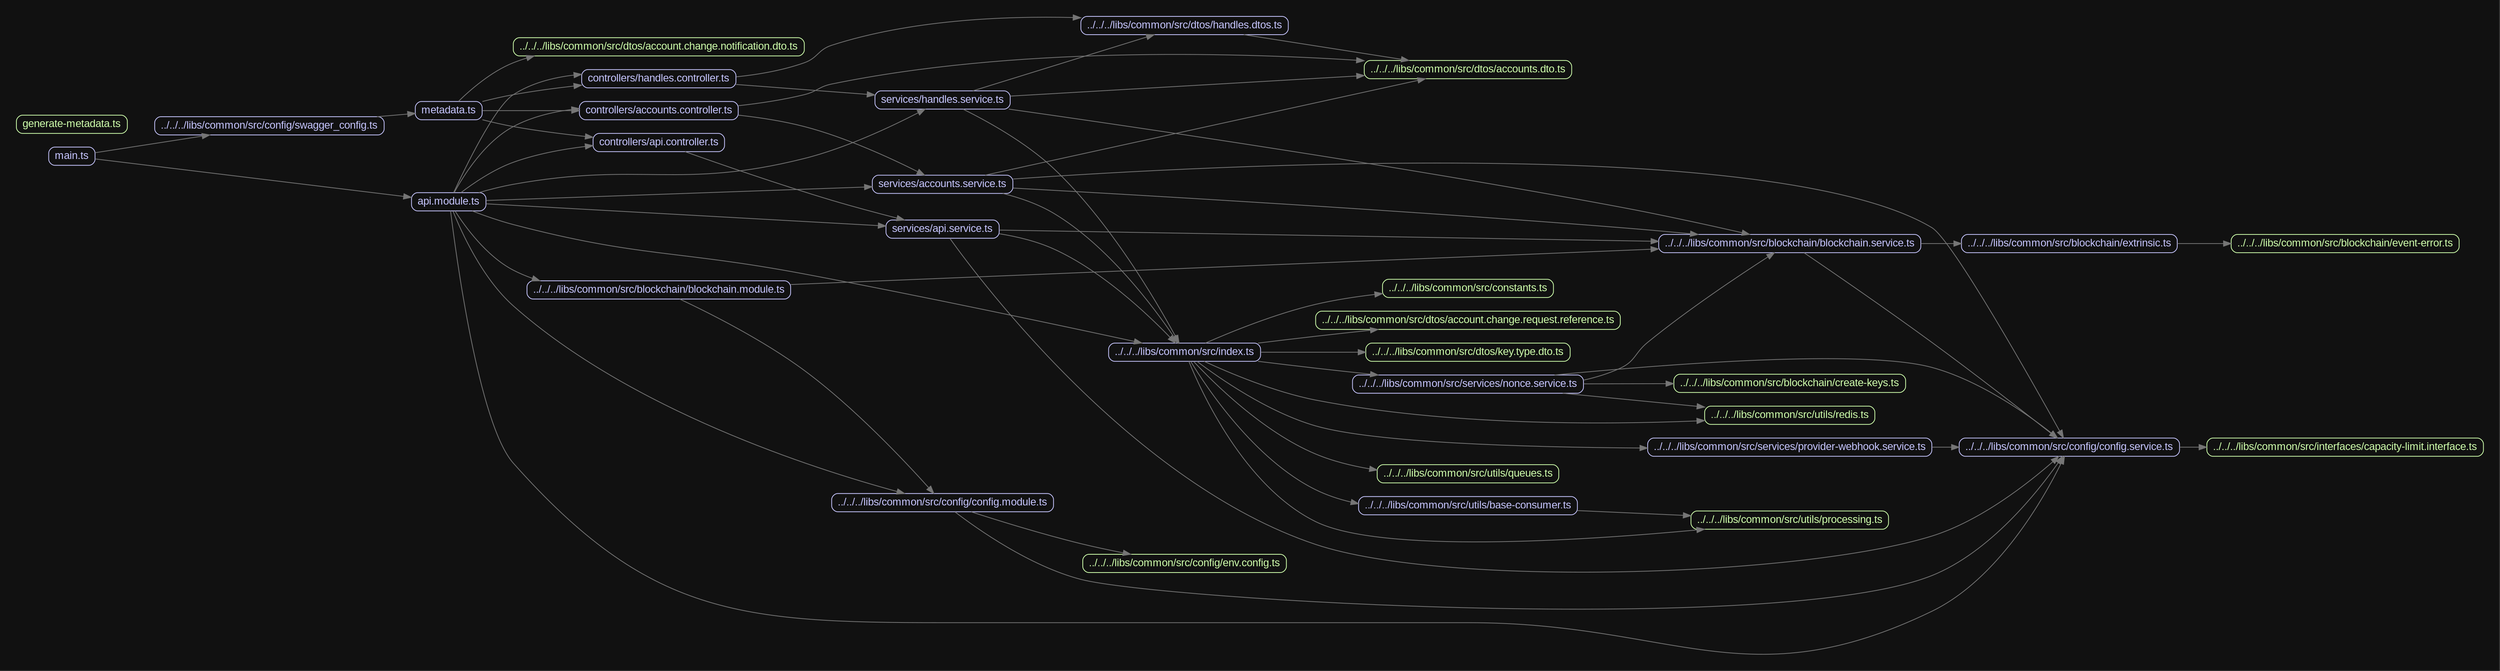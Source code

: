 digraph G {
	graph [bb="0,0,3239.5,839.77",
		bgcolor="#111111",
		layout=dot,
		overlap=false,
		pad=0.3,
		rankdir=LR
	];
	node [color="#c6c5fe",
		fontcolor="#c6c5fe",
		fontname=Arial,
		fontsize="14px",
		height=0,
		label="\N",
		shape=box,
		style=rounded
	];
	edge [color="#757575"];
	"../../../libs/common/src/blockchain/blockchain.module.ts"	[height=0.32986,
		pos="842,479.89",
		width=4.816];
	"../../../libs/common/src/blockchain/blockchain.service.ts"	[height=0.32986,
		pos="2328.4,540.89",
		width=4.7847];
	"../../../libs/common/src/blockchain/blockchain.module.ts" -> "../../../libs/common/src/blockchain/blockchain.service.ts"	[pos="e,2155.8,533.84 1015.8,486.99 1298.1,498.6 1855.6,521.5 2144.3,533.37"];
	"../../../libs/common/src/config/config.module.ts"	[height=0.32986,
		pos="1214.6,199.89",
		width=4.0451];
	"../../../libs/common/src/blockchain/blockchain.module.ts" -> "../../../libs/common/src/config/config.module.ts"	[pos="e,1197.3,212.19 858.93,467.86 916.89,424.07 1116.9,272.96 1188.2,219.12"];
	"../../../libs/common/src/blockchain/extrinsic.ts"	[height=0.32986,
		pos="2695.8,540.89",
		width=3.941];
	"../../../libs/common/src/blockchain/blockchain.service.ts" -> "../../../libs/common/src/blockchain/extrinsic.ts"	[pos="e,2553.6,540.89 2501.1,540.89 2514.8,540.89 2528.7,540.89 2542.3,540.89"];
	"../../../libs/common/src/config/config.service.ts"	[height=0.32986,
		pos="2695.8,272.89",
		width=4.0139];
	"../../../libs/common/src/blockchain/blockchain.service.ts" -> "../../../libs/common/src/config/config.service.ts"	[pos="e,2679.6,284.94 2347.5,528.61 2381,505.85 2454.6,455.38 2515.2,410.89 2571.7,369.45 2636.6,318.82 2670.8,291.88"];
	"../../../libs/common/src/config/config.module.ts" -> "../../../libs/common/src/config/config.service.ts"	[pos="e,2686.9,260.78 1230.9,187.73 1260.6,164.91 1329.1,116.38 1396.2,98.893 1500.2,71.814 2314.2,23.462 2515.2,103.89 2591.1,134.25 \
2653.7,213.34 2680.6,251.58"];
	"../../../libs/common/src/config/env.config.ts"	[color="#cfffac",
		fontcolor="#cfffac",
		height=0.32986,
		pos="1532.5,119.89",
		width=3.7118];
	"../../../libs/common/src/config/config.module.ts" -> "../../../libs/common/src/config/env.config.ts"	[pos="e,1460,132.25 1252.7,187.62 1289,175.88 1346,158.2 1396.2,145.89 1413.1,141.76 1431.3,137.88 1448.7,134.45"];
	"../../../libs/common/src/blockchain/event-error.ts"	[color="#cfffac",
		fontcolor="#cfffac",
		height=0.32986,
		pos="3057.9,540.89",
		width=4.1597];
	"../../../libs/common/src/blockchain/extrinsic.ts" -> "../../../libs/common/src/blockchain/event-error.ts"	[pos="e,2907.7,540.89 2838,540.89 2857.2,540.89 2876.9,540.89 2896.3,540.89"];
	"../../../libs/common/src/interfaces/capacity-limit.interface.ts"	[color="#cfffac",
		fontcolor="#cfffac",
		height=0.32986,
		pos="3057.9,272.89",
		width=5.0451];
	"../../../libs/common/src/config/config.service.ts" -> "../../../libs/common/src/interfaces/capacity-limit.interface.ts"	[pos="e,2876,272.89 2840.6,272.89 2848.6,272.89 2856.6,272.89 2864.6,272.89"];
	"../../../libs/common/src/blockchain/create-keys.ts"	[color="#cfffac",
		fontcolor="#cfffac",
		height=0.32986,
		pos="2328.4,356.89",
		width=4.2222];
	"../../../libs/common/src/config/swagger_config.ts"	[height=0.32986,
		pos="331.5,695.89",
		width=4.1806];
	"metadata.ts"	[height=0.32986,
		pos="566.5,715.89",
		width=1.2118];
	"../../../libs/common/src/config/swagger_config.ts" -> "metadata.ts"	[pos="e,522.45,712.2 476.42,708.25 488.62,709.29 500.4,710.31 511.18,711.23"];
	"../../../libs/common/src/dtos/account.change.notification.dto.ts"	[color="#cfffac",
		fontcolor="#cfffac",
		height=0.32986,
		pos="842,799.89",
		width=5.3056];
	"metadata.ts" -> "../../../libs/common/src/dtos/account.change.notification.dto.ts"	[pos="e,677.38,787.62 579.19,728.07 594.26,742.88 621.97,767.36 651,778.89 656.04,780.89 661.2,782.73 666.46,784.4"];
	"controllers/accounts.controller.ts"	[height=0.32986,
		pos="842,715.89",
		width=2.8993];
	"metadata.ts" -> "controllers/accounts.controller.ts"	[pos="e,737.14,715.89 610.54,715.89 641.54,715.89 684.94,715.89 725.72,715.89"];
	"controllers/api.controller.ts"	[height=0.32986,
		pos="842,673.89",
		width=2.3993];
	"metadata.ts" -> "controllers/api.controller.ts"	[pos="e,755.52,680.84 610.59,703.86 623.51,700.58 637.76,697.28 651,694.89 681.12,689.47 714.19,685.23 744.19,682.02"];
	"controllers/handles.controller.ts"	[height=0.32986,
		pos="842,757.89",
		width=2.8056];
	"metadata.ts" -> "controllers/handles.controller.ts"	[pos="e,740.54,749.37 610.59,727.92 623.51,731.2 637.76,734.51 651,736.89 676.18,741.43 703.42,745.14 729.21,748.11"];
	"../../../libs/common/src/constants.ts"	[color="#cfffac",
		fontcolor="#cfffac",
		height=0.32986,
		pos="1905.1,481.89",
		width=3.1181];
	"../../../libs/common/src/dtos/account.change.request.reference.ts"	[color="#cfffac",
		fontcolor="#cfffac",
		height=0.32986,
		pos="1905.1,439.89",
		width=5.566];
	"../../../libs/common/src/dtos/accounts.dto.ts"	[color="#cfffac",
		fontcolor="#cfffac",
		height=0.32986,
		pos="1905.1,769.89",
		width=3.7847];
	"../../../libs/common/src/dtos/handles.dtos.ts"	[height=0.32986,
		pos="1532.5,827.89",
		width=3.7847];
	"../../../libs/common/src/dtos/handles.dtos.ts" -> "../../../libs/common/src/dtos/accounts.dto.ts"	[pos="e,1825.2,782.25 1612.6,815.52 1671.6,806.28 1752.4,793.64 1813.9,784.01"];
	"../../../libs/common/src/dtos/key.type.dto.ts"	[color="#cfffac",
		fontcolor="#cfffac",
		height=0.32986,
		pos="1905.1,397.89",
		width=3.7222];
	"../../../libs/common/src/index.ts"	[height=0.32986,
		pos="1532.5,397.89",
		width=2.7639];
	"../../../libs/common/src/index.ts" -> "../../../libs/common/src/constants.ts"	[pos="e,1792.6,475.06 1560.4,410.18 1593.6,424.77 1652.1,448.65 1704.8,460.89 1729.3,466.6 1755.8,470.76 1781.3,473.79"];
	"../../../libs/common/src/index.ts" -> "../../../libs/common/src/dtos/account.change.request.reference.ts"	[pos="e,1783.6,427.54 1631.7,410.23 1655.6,413.15 1681.1,416.2 1704.8,418.89 1726.6,421.38 1749.7,423.92 1772.3,426.33"];
	"../../../libs/common/src/index.ts" -> "../../../libs/common/src/dtos/key.type.dto.ts"	[pos="e,1770.7,397.89 1632.3,397.89 1671.3,397.89 1716.9,397.89 1759.4,397.89"];
	"../../../libs/common/src/services/nonce.service.ts"	[height=0.32986,
		pos="1905.1,355.89",
		width=4.2118];
	"../../../libs/common/src/index.ts" -> "../../../libs/common/src/services/nonce.service.ts"	[pos="e,1783.6,368.25 1631.7,385.56 1655.6,382.64 1681.1,379.59 1704.8,376.89 1726.6,374.41 1749.7,371.87 1772.3,369.46"];
	"../../../libs/common/src/services/provider-webhook.service.ts"	[height=0.32986,
		pos="2328.4,272.89",
		width=5.191];
	"../../../libs/common/src/index.ts" -> "../../../libs/common/src/services/provider-webhook.service.ts"	[pos="e,2141.3,271.75 1548.9,385.8 1577.6,364.05 1642,318.94 1704.8,300.89 1781.8,278.73 1978.2,272.84 2130,271.81"];
	"../../../libs/common/src/utils/base-consumer.ts"	[height=0.32986,
		pos="1905.1,195.89",
		width=3.9931];
	"../../../libs/common/src/index.ts" -> "../../../libs/common/src/utils/base-consumer.ts"	[pos="e,1760.9,198.56 1540.5,385.88 1560.8,352.24 1623.7,256.95 1704.8,216.89 1718.9,209.91 1734.3,204.74 1750,200.96"];
	"../../../libs/common/src/utils/processing.ts"	[color="#cfffac",
		fontcolor="#cfffac",
		height=0.32986,
		pos="2328.4,176.89",
		width=3.6076];
	"../../../libs/common/src/index.ts" -> "../../../libs/common/src/utils/processing.ts"	[pos="e,2212.6,164.54 1538.2,385.58 1554.3,345.88 1611.1,221.08 1704.8,174.89 1788.9,133.41 2045.2,149.11 2201.5,163.51"];
	"../../../libs/common/src/utils/queues.ts"	[color="#cfffac",
		fontcolor="#cfffac",
		height=0.32986,
		pos="1905.1,237.89",
		width=3.316];
	"../../../libs/common/src/index.ts" -> "../../../libs/common/src/utils/queues.ts"	[pos="e,1785.4,242.86 1544.5,385.65 1569.8,358.45 1635.1,293.07 1704.8,263.89 1726.4,254.81 1750.5,248.7 1774.2,244.64"];
	"../../../libs/common/src/utils/redis.ts"	[color="#cfffac",
		fontcolor="#cfffac",
		height=0.32986,
		pos="2328.4,314.89",
		width=3.1076];
	"../../../libs/common/src/index.ts" -> "../../../libs/common/src/utils/redis.ts"	[pos="e,2216.2,307.86 1558.9,385.62 1591.7,370.46 1651,345.37 1704.8,334.89 1875.9,301.56 2078.5,302.28 2205,307.39"];
	"../../../libs/common/src/services/nonce.service.ts" -> "../../../libs/common/src/blockchain/blockchain.service.ts"	[pos="e,2308,528.67 2057,361.14 2073.8,364.82 2090.3,369.92 2105.5,376.89 2125.5,386.09 2124.4,396.99 2141.5,410.89 2194.6,454.16 2261.4,\
498.65 2298.7,522.73"];
	"../../../libs/common/src/services/nonce.service.ts" -> "../../../libs/common/src/config/config.service.ts"	[pos="e,2680.2,285.16 2022.4,368.26 2172.6,382.83 2425.6,402.18 2515.2,377.89 2576.8,361.22 2638.8,317.59 2671.4,292.13"];
	"../../../libs/common/src/services/nonce.service.ts" -> "../../../libs/common/src/blockchain/create-keys.ts"	[pos="e,2176.1,356.53 2057,356.25 2092,356.33 2129.3,356.42 2164.7,356.51"];
	"../../../libs/common/src/services/nonce.service.ts" -> "../../../libs/common/src/utils/redis.ts"	[pos="e,2216,325.73 2033.1,343.54 2087.5,338.24 2150.8,332.08 2204.7,326.84"];
	"../../../libs/common/src/services/provider-webhook.service.ts" -> "../../../libs/common/src/config/config.service.ts"	[pos="e,2550.9,272.89 2515.5,272.89 2523.6,272.89 2531.7,272.89 2539.7,272.89"];
	"../../../libs/common/src/utils/base-consumer.ts" -> "../../../libs/common/src/utils/processing.ts"	[pos="e,2198,182.73 2049.3,189.43 2093.7,187.43 2142.4,185.23 2186.6,183.24"];
	"api.module.ts"	[height=0.32986,
		pos="566.5,595.89",
		width=1.3472];
	"api.module.ts" -> "../../../libs/common/src/blockchain/blockchain.module.ts"	[pos="e,684.78,492.25 574.72,583.81 587.38,563.83 615.64,524.28 651,505.89 658.31,502.09 665.98,498.78 673.88,495.91"];
	"api.module.ts" -> "../../../libs/common/src/config/config.module.ts"	[pos="e,1163.8,212.16 572.07,583.63 582.38,557.46 609.81,495.57 651,458.89 804.35,322.36 1041.9,245.41 1152.8,215.12"];
	"api.module.ts" -> "../../../libs/common/src/config/config.service.ts"	[pos="e,2689.3,260.76 568.95,583.52 575.65,528.14 605.31,303.37 651,251.89 828.16,52.263 946.72,41.893 1213.6,41.893 1213.6,41.893 1213.6,\
41.893 1906.1,41.893 2176.9,41.893 2271.5,-61.147 2515.2,56.893 2601.8,98.812 2661.5,204.36 2684.4,250.6"];
	"api.module.ts" -> "../../../libs/common/src/index.ts"	[pos="e,1475.2,410.2 597.63,583.61 613.33,577.59 632.97,570.63 651,565.89 817.57,522.16 863.76,532.77 1033,500.89 1187.6,471.78 1368.2,\
433.35 1463.9,412.64"];
	"api.module.ts" -> "controllers/accounts.controller.ts"	[pos="e,737.19,718.49 573.77,608.23 585.57,629.99 613.31,674.78 651,694.89 673.7,707 700.08,713.71 725.82,717.16"];
	"api.module.ts" -> "controllers/api.controller.ts"	[pos="e,755.46,669.87 582.78,608.2 598.78,620.4 625.14,638.56 651,647.89 680.42,658.52 713.84,664.84 744.36,668.6"];
	"api.module.ts" -> "controllers/handles.controller.ts"	[pos="e,740.53,763.63 572.99,608.11 587.31,639.39 626.38,721 651,736.89 674.04,751.76 701.99,759.22 729.3,762.5"];
	"services/accounts.service.ts"	[height=0.32986,
		pos="1214.6,618.89",
		width=2.5556];
	"api.module.ts" -> "services/accounts.service.ts"	[pos="e,1122.3,615.64 615.27,597.59 719.52,601.3 969.4,610.2 1111.1,615.24"];
	"services/api.service.ts"	[height=0.32986,
		pos="1214.6,559.89",
		width=2.0556];
	"api.module.ts" -> "services/api.service.ts"	[pos="e,1140.4,563.97 615.27,593.23 724.1,587.17 991.64,572.26 1129.1,564.6"];
	"services/handles.service.ts"	[height=0.32986,
		pos="1214.6,729.89",
		width=2.4618];
	"api.module.ts" -> "services/handles.service.ts"	[pos="e,1191.3,717.66 606.67,608.25 620.54,612.21 636.35,616.25 651,618.89 818.73,649.2 867.68,611.41 1033,652.89 1087.1,666.47 1145.8,\
694.13 1181.1,712.34"];
	"controllers/accounts.controller.ts" -> "../../../libs/common/src/dtos/accounts.dto.ts"	[pos="e,1768.7,781.52 946.41,722.38 974.74,725.49 1005.3,730.1 1033,736.89 1049.7,740.98 1052.2,747.44 1069,750.89 1306.1,799.52 1589.1,\
792.81 1757.3,782.26"];
	"controllers/accounts.controller.ts" -> "services/accounts.service.ts"	[pos="e,1190.4,631.23 946.54,709.9 974.87,706.79 1005.4,702.07 1033,694.89 1086.4,681.02 1144.7,654.21 1180.2,636.43"];
	"controllers/api.controller.ts" -> "services/api.service.ts"	[pos="e,1163.2,572.25 877.23,661.58 921.3,645.91 1000.4,618.42 1069,597.89 1096.1,589.79 1126.3,581.71 1152.1,575.09"];
	"controllers/handles.controller.ts" -> "../../../libs/common/src/dtos/handles.dtos.ts"	[pos="e,1395.9,838.11 943.04,760.34 972.64,763.34 1004.7,768.9 1033,778.89 1050.9,785.21 1050.9,796.06 1069,801.89 1170.8,834.78 1291.8,\
840.5 1384.4,838.41"];
	"controllers/handles.controller.ts" -> "services/handles.service.ts"	[pos="e,1125.6,736.55 943.3,750.32 996.32,746.31 1061.2,741.41 1114.1,737.41"];
	"services/accounts.service.ts" -> "../../../libs/common/src/blockchain/blockchain.service.ts"	[pos="e,2203.9,553.25 1307,613.96 1468.3,605.05 1814,585.02 2105.5,561.89 2133.7,559.66 2163.8,556.99 2192.6,554.31"];
	"services/accounts.service.ts" -> "../../../libs/common/src/config/config.service.ts"	[pos="e,2688,285.22 1306.7,625.87 1567.7,644.18 2312.1,684.14 2515.2,561.89 2541.9,545.85 2646.4,360.26 2682.4,295.23"];
	"services/accounts.service.ts" -> "../../../libs/common/src/dtos/accounts.dto.ts"	[pos="e,1848,757.58 1272,631.25 1397.9,658.86 1701.5,725.46 1837,755.16"];
	"services/accounts.service.ts" -> "../../../libs/common/src/index.ts"	[pos="e,1523.9,409.89 1294.6,606.59 1316.9,600.93 1340.4,592.73 1360.2,580.89 1431.6,538.34 1491.8,457.46 1517.8,419.1"];
	"services/api.service.ts" -> "../../../libs/common/src/blockchain/blockchain.service.ts"	[pos="e,2155.8,543.83 1289,558.64 1461.2,555.7 1895.5,548.27 2144.5,544.02"];
	"services/api.service.ts" -> "../../../libs/common/src/config/config.service.ts"	[pos="e,2681.7,260.59 1224.1,547.81 1266.7,488.18 1465.5,224.81 1704.8,144.89 1875.6,87.821 2343.3,102.28 2515.2,155.89 2578.9,175.75 \
2641.5,225.18 2673.2,253.03"];
	"services/api.service.ts" -> "../../../libs/common/src/index.ts"	[pos="e,1520.4,410.08 1289.1,553.82 1312.6,550.03 1338.2,543.88 1360.2,533.89 1423.2,505.43 1483.2,448.68 1512.6,418.26"];
	"services/handles.service.ts" -> "../../../libs/common/src/blockchain/blockchain.service.ts"	[pos="e,2276,553.18 1303.7,717.86 1463.8,695.58 1813.1,645.12 2105.5,589.89 2159.5,579.69 2220.5,566.07 2264.8,555.78"];
	"services/handles.service.ts" -> "../../../libs/common/src/dtos/accounts.dto.ts"	[pos="e,1768.5,762.01 1303.5,735 1417.9,741.64 1619.2,753.34 1757,761.35"];
	"services/handles.service.ts" -> "../../../libs/common/src/dtos/handles.dtos.ts"	[pos="e,1491.7,815.55 1255.3,742.21 1312.5,759.96 1418.2,792.73 1480.9,812.2"];
	"services/handles.service.ts" -> "../../../libs/common/src/index.ts"	[pos="e,1525.1,410.25 1241.8,717.65 1272.5,702.41 1323.9,674.17 1360.2,639.89 1433.6,570.75 1495,465.76 1519.7,420.24"];
	"generate-metadata.ts"	[color="#cfffac",
		fontcolor="#cfffac",
		height=0.32986,
		pos="72.5,697.89",
		width=2.0139];
	"main.ts"	[height=0.32986,
		pos="72.5,655.89",
		width=0.83681];
	"main.ts" -> "../../../libs/common/src/config/swagger_config.ts"	[pos="e,251.03,683.52 102.98,660.48 136.18,665.65 191.76,674.3 239.67,681.76"];
	"main.ts" -> "api.module.ts"	[pos="e,517.63,601.73 102.8,652.32 181.84,642.68 400.59,616 506.51,603.09"];
}
